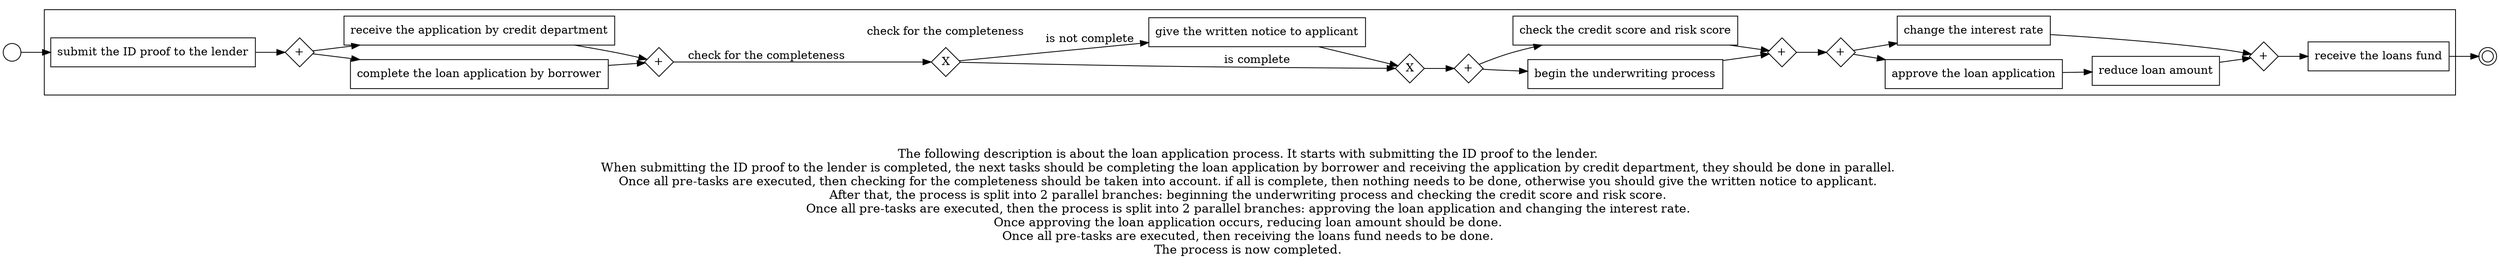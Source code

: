 digraph loan_application_process_184 {
	graph [rankdir=LR]
	START_NODE [label="" shape=circle width=0.3]
	subgraph CLUSTER_0 {
		"submit the ID proof to the lender" [shape=box]
		"AND_SPLIT--2. Loan application_7C28" [label="+" fixedsize=true shape=diamond width=0.5]
		"submit the ID proof to the lender" -> "AND_SPLIT--2. Loan application_7C28"
		"complete the loan application by borrower" [shape=box]
		"AND_SPLIT--2. Loan application_7C28" -> "complete the loan application by borrower"
		"receive the application by credit department" [shape=box]
		"AND_SPLIT--2. Loan application_7C28" -> "receive the application by credit department"
		"AND_JOIN--2. Loan application_7C28" [label="+" fixedsize=true shape=diamond width=0.5]
		"complete the loan application by borrower" -> "AND_JOIN--2. Loan application_7C28"
		"receive the application by credit department" -> "AND_JOIN--2. Loan application_7C28"
		subgraph "CLUSTER_XOR_3. Application processing _40OW" {
			color=white label="check for the completeness"
			"XOR_SPLIT--check for the completeness_0MB5" [label=X fixedsize=true shape=diamond width=0.5]
		}
		"AND_JOIN--2. Loan application_7C28" -> "XOR_SPLIT--check for the completeness_0MB5" [label="check for the completeness"]
		"XOR_SPLIT--check for the completeness_0MB5" -> "XOR_JOIN--check for the completeness_0MB5" [label="is complete"]
		"give the written notice to applicant" [shape=box]
		"XOR_SPLIT--check for the completeness_0MB5" -> "give the written notice to applicant" [label="is not complete"]
		"XOR_JOIN--check for the completeness_0MB5" [label=X fixedsize=true shape=diamond width=0.5]
		"give the written notice to applicant" -> "XOR_JOIN--check for the completeness_0MB5"
		"AND_SPLIT--4. Underwriting process_8X6W" [label="+" fixedsize=true shape=diamond width=0.5]
		"XOR_JOIN--check for the completeness_0MB5" -> "AND_SPLIT--4. Underwriting process_8X6W"
		"begin the underwriting process" [shape=box]
		"AND_SPLIT--4. Underwriting process_8X6W" -> "begin the underwriting process"
		"check the credit score and risk score" [shape=box]
		"AND_SPLIT--4. Underwriting process_8X6W" -> "check the credit score and risk score"
		"AND_JOIN--4. Underwriting process_8X6W" [label="+" fixedsize=true shape=diamond width=0.5]
		"begin the underwriting process" -> "AND_JOIN--4. Underwriting process_8X6W"
		"check the credit score and risk score" -> "AND_JOIN--4. Underwriting process_8X6W"
		"AND_SPLIT--5. Credit decision_CXR0" [label="+" fixedsize=true shape=diamond width=0.5]
		"AND_JOIN--4. Underwriting process_8X6W" -> "AND_SPLIT--5. Credit decision_CXR0"
		"approve the loan application" [shape=box]
		"AND_SPLIT--5. Credit decision_CXR0" -> "approve the loan application"
		"change the interest rate" [shape=box]
		"AND_SPLIT--5. Credit decision_CXR0" -> "change the interest rate"
		"reduce loan amount" [shape=box]
		"approve the loan application" -> "reduce loan amount"
		"AND_JOIN--5. Credit decision_CXR0" [label="+" fixedsize=true shape=diamond width=0.5]
		"reduce loan amount" -> "AND_JOIN--5. Credit decision_CXR0"
		"change the interest rate" -> "AND_JOIN--5. Credit decision_CXR0"
		"receive the loans fund" [shape=box]
		"AND_JOIN--5. Credit decision_CXR0" -> "receive the loans fund"
	}
	START_NODE -> "submit the ID proof to the lender"
	END_NODE [label="" shape=doublecircle width=0.2]
	"receive the loans fund" -> END_NODE
	fontsize=15 label="\n\n
The following description is about the loan application process. It starts with submitting the ID proof to the lender. 
When submitting the ID proof to the lender is completed, the next tasks should be completing the loan application by borrower and receiving the application by credit department, they should be done in parallel. 
Once all pre-tasks are executed, then checking for the completeness should be taken into account. if all is complete, then nothing needs to be done, otherwise you should give the written notice to applicant. 
After that, the process is split into 2 parallel branches: beginning the underwriting process and checking the credit score and risk score. 
Once all pre-tasks are executed, then the process is split into 2 parallel branches: approving the loan application and changing the interest rate. 
Once approving the loan application occurs, reducing loan amount should be done. 
Once all pre-tasks are executed, then receiving the loans fund needs to be done. 
The process is now completed. 
"
}
